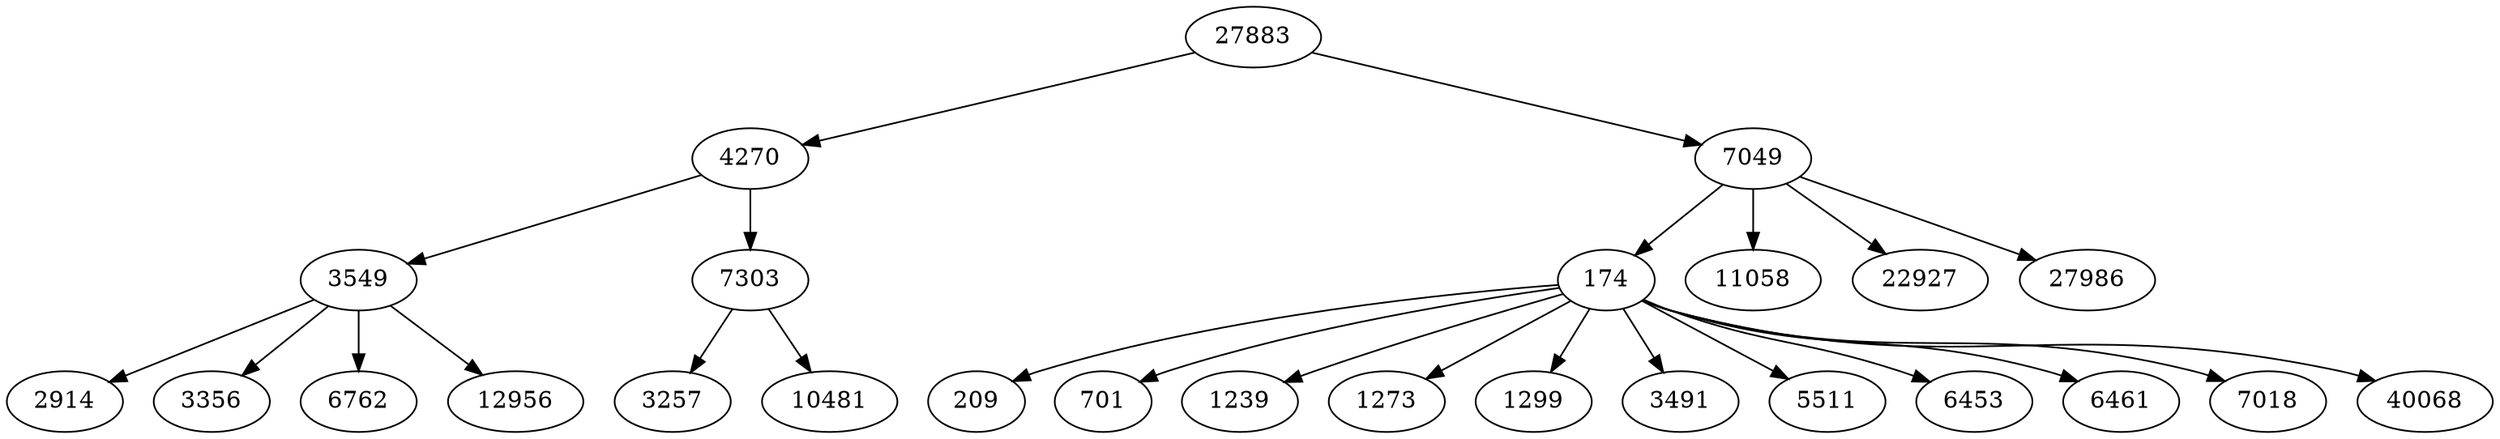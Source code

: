 digraph {
  // Node definitions.
  174;
  209;
  701;
  1239;
  1273;
  1299;
  2914;
  3257;
  3356;
  3491;
  3549;
  4270;
  5511;
  6453;
  6461;
  6762;
  7018;
  7049;
  7303;
  10481;
  11058;
  12956;
  22927;
  27883;
  27986;
  40068;

  // Edge definitions.
  174 -> 209;
  174 -> 701;
  174 -> 1239;
  174 -> 1273;
  174 -> 1299;
  174 -> 3491;
  174 -> 5511;
  174 -> 6453;
  174 -> 6461;
  174 -> 7018;
  174 -> 40068;
  3549 -> 2914;
  3549 -> 3356;
  3549 -> 6762;
  3549 -> 12956;
  4270 -> 3549;
  4270 -> 7303;
  7049 -> 174;
  7049 -> 11058;
  7049 -> 22927;
  7049 -> 27986;
  7303 -> 3257;
  7303 -> 10481;
  27883 -> 4270;
  27883 -> 7049;
}